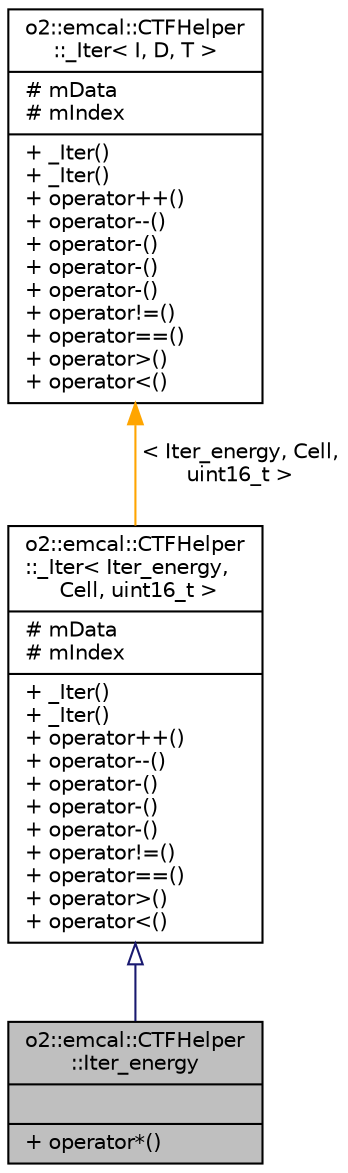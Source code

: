 digraph "o2::emcal::CTFHelper::Iter_energy"
{
 // INTERACTIVE_SVG=YES
  bgcolor="transparent";
  edge [fontname="Helvetica",fontsize="10",labelfontname="Helvetica",labelfontsize="10"];
  node [fontname="Helvetica",fontsize="10",shape=record];
  Node0 [label="{o2::emcal::CTFHelper\l::Iter_energy\n||+ operator*()\l}",height=0.2,width=0.4,color="black", fillcolor="grey75", style="filled", fontcolor="black"];
  Node1 -> Node0 [dir="back",color="midnightblue",fontsize="10",style="solid",arrowtail="onormal",fontname="Helvetica"];
  Node1 [label="{o2::emcal::CTFHelper\l::_Iter\< Iter_energy,\l Cell, uint16_t \>\n|# mData\l# mIndex\l|+ _Iter()\l+ _Iter()\l+ operator++()\l+ operator--()\l+ operator-()\l+ operator-()\l+ operator-()\l+ operator!=()\l+ operator==()\l+ operator\>()\l+ operator\<()\l}",height=0.2,width=0.4,color="black",URL="$d3/d61/classo2_1_1emcal_1_1CTFHelper_1_1__Iter.html"];
  Node2 -> Node1 [dir="back",color="orange",fontsize="10",style="solid",label=" \< Iter_energy, Cell,\l uint16_t \>" ,fontname="Helvetica"];
  Node2 [label="{o2::emcal::CTFHelper\l::_Iter\< I, D, T \>\n|# mData\l# mIndex\l|+ _Iter()\l+ _Iter()\l+ operator++()\l+ operator--()\l+ operator-()\l+ operator-()\l+ operator-()\l+ operator!=()\l+ operator==()\l+ operator\>()\l+ operator\<()\l}",height=0.2,width=0.4,color="black",URL="$d3/d61/classo2_1_1emcal_1_1CTFHelper_1_1__Iter.html"];
}
